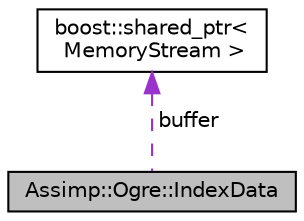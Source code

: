 digraph "Assimp::Ogre::IndexData"
{
  edge [fontname="Helvetica",fontsize="10",labelfontname="Helvetica",labelfontsize="10"];
  node [fontname="Helvetica",fontsize="10",shape=record];
  Node1 [label="Assimp::Ogre::IndexData",height=0.2,width=0.4,color="black", fillcolor="grey75", style="filled", fontcolor="black"];
  Node2 -> Node1 [dir="back",color="darkorchid3",fontsize="10",style="dashed",label=" buffer" ,fontname="Helvetica"];
  Node2 [label="boost::shared_ptr\<\l MemoryStream \>",height=0.2,width=0.4,color="black", fillcolor="white", style="filled",URL="$classboost_1_1shared__ptr.html"];
}
